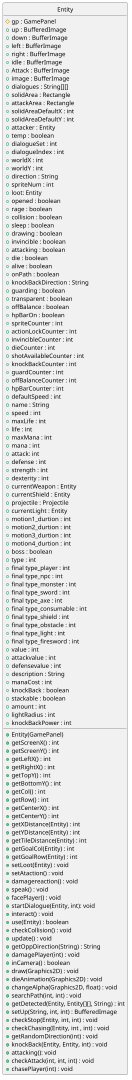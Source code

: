 @startuml "Entity package uml"
hide circle
scale 1920*1080
class Entity {
    # gp : GamePanel
    + up : BufferedImage
    + down : BufferImage
    + left : BufferImage
    + right : BufferImage
    + idle : BufferImage
    + Attack : BufferImage
    + image : BufferImage
    + dialogues : String[][]
    + solidArea : Rectangle
    + attackArea : Rectangle
    + solidAreaDefaultX : int
    + solidAreaDefaultY : int
    + attacker : Entity
    + temp : boolean
    + dialogueSet : int
    + dialogueIndex : int
    + worldX : int
    + worldY : int
    + direction : String
    + spriteNum : int
    + loot: Entity
    + opened : boolean
    + rage : boolean
    + collision : boolean
    + sleep : boolean
    + drawing : boolean
    + invincible : boolean
    + attacking : boolean
    + die : boolean
    + alive : boolean
    + onPath : boolean
    + knockBackDirection : String
    + guarding : boolean
    + transparent : boolean
    + offBalance : boolean
    + hpBarOn : boolean
    + spriteCounter : int
    + actionLockCounter : int
    + invincibleCounter : int
    + dieCounter : int
    + shotAvailableCounter : int
    + knockBackCounter : int
    + guardCounter : int
    + offBalanceCounter : int
    + hpBarCounter : int
    + defaultSpeed : int
    + name : String
    + speed : int
    + maxLife : int
    + life : int
    + maxMana : int
    + mana : int
    + attack: int
    + defense : int
    + strength : int
    + dexterity : int
    + currentWeapon : Entity
    + currentShield : Entity
    + projectile : Projectile
    + currentLight : Entity
    + motion1_durtion : int 
    + motion2_durtion : int 
    + motion3_durtion : int 
    + motion4_durtion : int 
    + boss : boolean
    + type : int
    + final type_player : int
    + final type_npc : int
    + final type_monster : int
    + final type_sword : int
    + final type_axe : int
    + final type_consumable : int
    + final type_shield : int
    + final type_obstacle : int
    + final type_light : int
    + final type_firesword : int
    + value : int
    + attackvalue : int
    + defensevalue : int
    + description : String
    + manaCost : int 
    + knockBack : boolean
    + stackable : boolean
    + amount : int
    + lightRadius : int
    + knockBackPower : int 

    + Entity(GamePanel)
    + getScreenX() : int
    + getScreenY() : int
    + getLeftX() : int
    + getRightX() : int
    + getTopY() : int
    + getBottomY() : int
    + getCol() : int
    + getRow() : int
    + getCenterX() : int
    + getCenterY() : int
    + getXDistance(Entity) : int 
    + getYDistance(Entity) : int
    + getTileDistance(Entity) : int
    + getGoalCol(Entity) : int
    + getGoalRow(Entity) : int
    + setLoot(Entity) : void
    + setAtaction() : void
    + damagereaction() : void
    + speak() : void
    + facePlayer() : void
    + startDialogue(Entity, int): void
    + interact() : void
    + use(Entity) : boolean
    + checkCollision() : void
    + update() : void
    + getOppDirection(String) : String
    + damagePlayer(int) : void
    + inCamera() : boolean
    + draw(Graphics2D) : void
    + dieAnimation(Graphics2D) : void
    + changeAlpha(Graphics2D, float) : void
    + searchPath(int, int) : void
    + getDetected(Entity, Entity[][], String) : int
    + setUp(String, int, int) : BufferedImage
    + checkStop(Entity, int, int) : void
    + checkChasing(Entity, int , int) : void
    + getRandomDirection(int) : void
    + knockBack(Entity, Entity, int) : void
    + attacking(): void
    + checkAttack(int, int, int) : void
    + chasePlayer(int) : void
}

